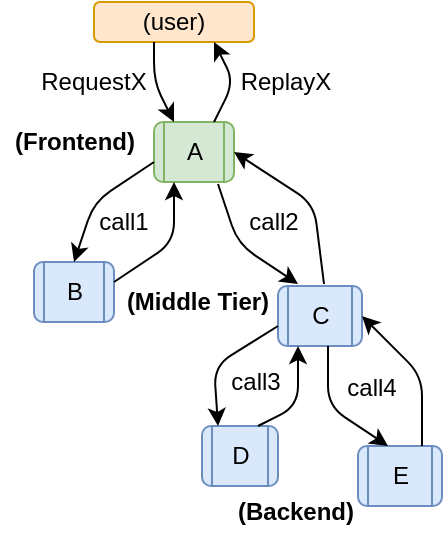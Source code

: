 <mxfile version="14.9.5" type="device"><diagram id="V4tBvz65VkEOiD7wluin" name="Page-1"><mxGraphModel dx="946" dy="-631" grid="1" gridSize="10" guides="1" tooltips="1" connect="1" arrows="1" fold="1" page="1" pageScale="1" pageWidth="850" pageHeight="1100" math="0" shadow="0"><root><mxCell id="0"/><mxCell id="1" parent="0"/><mxCell id="8xBZYbXkwCvCZUe2G0o8-660" value="(user)" style="rounded=1;whiteSpace=wrap;html=1;fillColor=#ffe6cc;strokeColor=#d79b00;fontStyle=0" vertex="1" parent="1"><mxGeometry x="320" y="1560" width="80" height="20" as="geometry"/></mxCell><mxCell id="8xBZYbXkwCvCZUe2G0o8-661" value="A" style="shape=process;whiteSpace=wrap;html=1;backgroundOutline=1;rounded=1;fontStyle=0;fillColor=#d5e8d4;strokeColor=#82b366;" vertex="1" parent="1"><mxGeometry x="350" y="1620" width="40" height="30" as="geometry"/></mxCell><mxCell id="8xBZYbXkwCvCZUe2G0o8-662" value="" style="endArrow=classic;html=1;entryX=0.25;entryY=0;entryDx=0;entryDy=0;" edge="1" parent="1" target="8xBZYbXkwCvCZUe2G0o8-661"><mxGeometry width="50" height="50" relative="1" as="geometry"><mxPoint x="350" y="1580" as="sourcePoint"/><mxPoint x="370" y="1620" as="targetPoint"/><Array as="points"><mxPoint x="350" y="1600"/></Array></mxGeometry></mxCell><mxCell id="8xBZYbXkwCvCZUe2G0o8-663" value="" style="endArrow=none;html=1;startArrow=classic;startFill=1;endFill=0;exitX=0.75;exitY=1;exitDx=0;exitDy=0;entryX=0.75;entryY=0;entryDx=0;entryDy=0;" edge="1" parent="1" source="8xBZYbXkwCvCZUe2G0o8-660" target="8xBZYbXkwCvCZUe2G0o8-661"><mxGeometry width="50" height="50" relative="1" as="geometry"><mxPoint x="420" y="1590" as="sourcePoint"/><mxPoint x="390" y="1620" as="targetPoint"/><Array as="points"><mxPoint x="390" y="1600"/></Array></mxGeometry></mxCell><mxCell id="8xBZYbXkwCvCZUe2G0o8-664" value="B" style="shape=process;whiteSpace=wrap;html=1;backgroundOutline=1;rounded=1;fillColor=#dae8fc;strokeColor=#6c8ebf;fontStyle=0" vertex="1" parent="1"><mxGeometry x="290" y="1690" width="40" height="30" as="geometry"/></mxCell><mxCell id="8xBZYbXkwCvCZUe2G0o8-665" value="C" style="shape=process;whiteSpace=wrap;html=1;backgroundOutline=1;rounded=1;fillColor=#dae8fc;strokeColor=#6c8ebf;fontStyle=0" vertex="1" parent="1"><mxGeometry x="412" y="1702" width="42" height="30" as="geometry"/></mxCell><mxCell id="8xBZYbXkwCvCZUe2G0o8-666" value="" style="endArrow=classic;html=1;" edge="1" parent="1"><mxGeometry width="50" height="50" relative="1" as="geometry"><mxPoint x="350" y="1640" as="sourcePoint"/><mxPoint x="310" y="1690" as="targetPoint"/><Array as="points"><mxPoint x="320" y="1660"/></Array></mxGeometry></mxCell><mxCell id="8xBZYbXkwCvCZUe2G0o8-667" value="" style="endArrow=classic;html=1;" edge="1" parent="1"><mxGeometry width="50" height="50" relative="1" as="geometry"><mxPoint x="330" y="1700" as="sourcePoint"/><mxPoint x="360" y="1650" as="targetPoint"/><Array as="points"><mxPoint x="360" y="1680"/></Array></mxGeometry></mxCell><mxCell id="8xBZYbXkwCvCZUe2G0o8-668" value="" style="endArrow=classic;html=1;" edge="1" parent="1"><mxGeometry width="50" height="50" relative="1" as="geometry"><mxPoint x="382" y="1651" as="sourcePoint"/><mxPoint x="422" y="1701" as="targetPoint"/><Array as="points"><mxPoint x="392" y="1681"/></Array></mxGeometry></mxCell><mxCell id="8xBZYbXkwCvCZUe2G0o8-669" value="" style="endArrow=classic;html=1;entryX=1;entryY=0.5;entryDx=0;entryDy=0;" edge="1" parent="1" target="8xBZYbXkwCvCZUe2G0o8-661"><mxGeometry width="50" height="50" relative="1" as="geometry"><mxPoint x="435" y="1701" as="sourcePoint"/><mxPoint x="400" y="1636" as="targetPoint"/><Array as="points"><mxPoint x="430" y="1661"/></Array></mxGeometry></mxCell><mxCell id="8xBZYbXkwCvCZUe2G0o8-670" value="D" style="shape=process;whiteSpace=wrap;html=1;backgroundOutline=1;rounded=1;fillColor=#dae8fc;strokeColor=#6c8ebf;fontStyle=0" vertex="1" parent="1"><mxGeometry x="374" y="1772" width="38" height="30" as="geometry"/></mxCell><mxCell id="8xBZYbXkwCvCZUe2G0o8-671" value="E" style="shape=process;whiteSpace=wrap;html=1;backgroundOutline=1;rounded=1;fillColor=#dae8fc;strokeColor=#6c8ebf;fontStyle=0" vertex="1" parent="1"><mxGeometry x="452" y="1782" width="42" height="30" as="geometry"/></mxCell><mxCell id="8xBZYbXkwCvCZUe2G0o8-672" value="" style="endArrow=classic;html=1;" edge="1" parent="1"><mxGeometry width="50" height="50" relative="1" as="geometry"><mxPoint x="412" y="1722" as="sourcePoint"/><mxPoint x="382" y="1772" as="targetPoint"/><Array as="points"><mxPoint x="380" y="1742"/></Array></mxGeometry></mxCell><mxCell id="8xBZYbXkwCvCZUe2G0o8-673" value="" style="endArrow=classic;html=1;" edge="1" parent="1"><mxGeometry width="50" height="50" relative="1" as="geometry"><mxPoint x="402" y="1772" as="sourcePoint"/><mxPoint x="422" y="1732" as="targetPoint"/><Array as="points"><mxPoint x="422" y="1762"/></Array></mxGeometry></mxCell><mxCell id="8xBZYbXkwCvCZUe2G0o8-674" value="" style="endArrow=classic;html=1;" edge="1" parent="1"><mxGeometry width="50" height="50" relative="1" as="geometry"><mxPoint x="437" y="1732" as="sourcePoint"/><mxPoint x="467" y="1782" as="targetPoint"/><Array as="points"><mxPoint x="437" y="1762"/></Array></mxGeometry></mxCell><mxCell id="8xBZYbXkwCvCZUe2G0o8-675" value="" style="endArrow=classic;html=1;entryX=1;entryY=0.5;entryDx=0;entryDy=0;exitX=0.64;exitY=-0.167;exitDx=0;exitDy=0;exitPerimeter=0;" edge="1" parent="1" target="8xBZYbXkwCvCZUe2G0o8-665"><mxGeometry width="50" height="50" relative="1" as="geometry"><mxPoint x="484" y="1781.99" as="sourcePoint"/><mxPoint x="462" y="1722" as="targetPoint"/><Array as="points"><mxPoint x="484" y="1747"/></Array></mxGeometry></mxCell><mxCell id="8xBZYbXkwCvCZUe2G0o8-676" value="&lt;b&gt;(Backend)&lt;/b&gt;" style="text;html=1;strokeColor=none;fillColor=none;align=center;verticalAlign=middle;whiteSpace=wrap;rounded=0;" vertex="1" parent="1"><mxGeometry x="386" y="1805" width="70" height="20" as="geometry"/></mxCell><mxCell id="8xBZYbXkwCvCZUe2G0o8-677" value="&lt;b&gt;(Middle Tier)&lt;/b&gt;" style="text;html=1;strokeColor=none;fillColor=none;align=center;verticalAlign=middle;whiteSpace=wrap;rounded=0;" vertex="1" parent="1"><mxGeometry x="332" y="1700" width="80" height="20" as="geometry"/></mxCell><mxCell id="8xBZYbXkwCvCZUe2G0o8-678" value="&lt;b&gt;(Frontend)&lt;/b&gt;" style="text;html=1;strokeColor=none;fillColor=none;align=center;verticalAlign=middle;whiteSpace=wrap;rounded=0;" vertex="1" parent="1"><mxGeometry x="273" y="1620" width="75" height="20" as="geometry"/></mxCell><mxCell id="8xBZYbXkwCvCZUe2G0o8-679" value="RequestX" style="text;html=1;strokeColor=none;fillColor=none;align=center;verticalAlign=middle;whiteSpace=wrap;rounded=0;" vertex="1" parent="1"><mxGeometry x="290" y="1590" width="60" height="20" as="geometry"/></mxCell><mxCell id="8xBZYbXkwCvCZUe2G0o8-680" value="ReplayX" style="text;html=1;strokeColor=none;fillColor=none;align=center;verticalAlign=middle;whiteSpace=wrap;rounded=0;" vertex="1" parent="1"><mxGeometry x="396" y="1590" width="40" height="20" as="geometry"/></mxCell><mxCell id="8xBZYbXkwCvCZUe2G0o8-681" value="call1" style="text;html=1;strokeColor=none;fillColor=none;align=center;verticalAlign=middle;whiteSpace=wrap;rounded=0;" vertex="1" parent="1"><mxGeometry x="300" y="1660" width="70" height="20" as="geometry"/></mxCell><mxCell id="8xBZYbXkwCvCZUe2G0o8-682" value="call2" style="text;html=1;strokeColor=none;fillColor=none;align=center;verticalAlign=middle;whiteSpace=wrap;rounded=0;" vertex="1" parent="1"><mxGeometry x="370" y="1660" width="80" height="20" as="geometry"/></mxCell><mxCell id="8xBZYbXkwCvCZUe2G0o8-683" value="call3" style="text;html=1;strokeColor=none;fillColor=none;align=center;verticalAlign=middle;whiteSpace=wrap;rounded=0;" vertex="1" parent="1"><mxGeometry x="371" y="1740" width="60" height="20" as="geometry"/></mxCell><mxCell id="8xBZYbXkwCvCZUe2G0o8-684" value="call4" style="text;html=1;strokeColor=none;fillColor=none;align=center;verticalAlign=middle;whiteSpace=wrap;rounded=0;" vertex="1" parent="1"><mxGeometry x="424" y="1743" width="70" height="20" as="geometry"/></mxCell></root></mxGraphModel></diagram></mxfile>